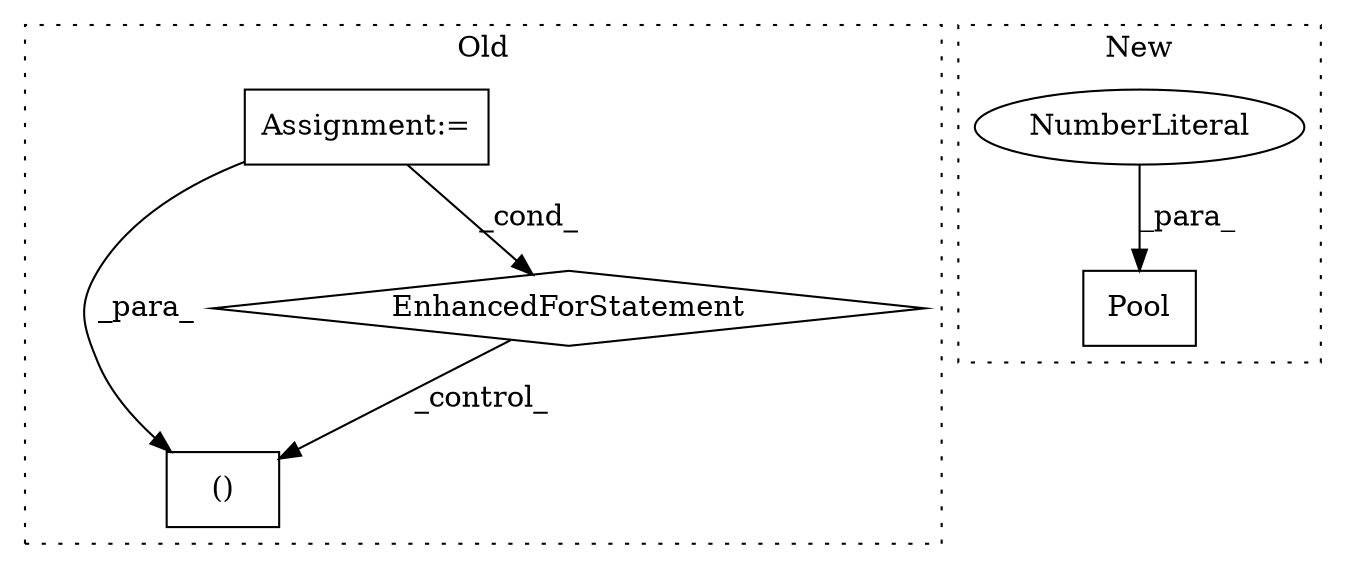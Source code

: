 digraph G {
subgraph cluster0 {
1 [label="()" a="106" s="6892" l="88" shape="box"];
4 [label="Assignment:=" a="7" s="6499,6586" l="57,2" shape="box"];
5 [label="EnhancedForStatement" a="70" s="6499,6586" l="57,2" shape="diamond"];
label = "Old";
style="dotted";
}
subgraph cluster1 {
2 [label="Pool" a="32" s="7453,7459" l="5,1" shape="box"];
3 [label="NumberLiteral" a="34" s="7458" l="1" shape="ellipse"];
label = "New";
style="dotted";
}
3 -> 2 [label="_para_"];
4 -> 5 [label="_cond_"];
4 -> 1 [label="_para_"];
5 -> 1 [label="_control_"];
}
